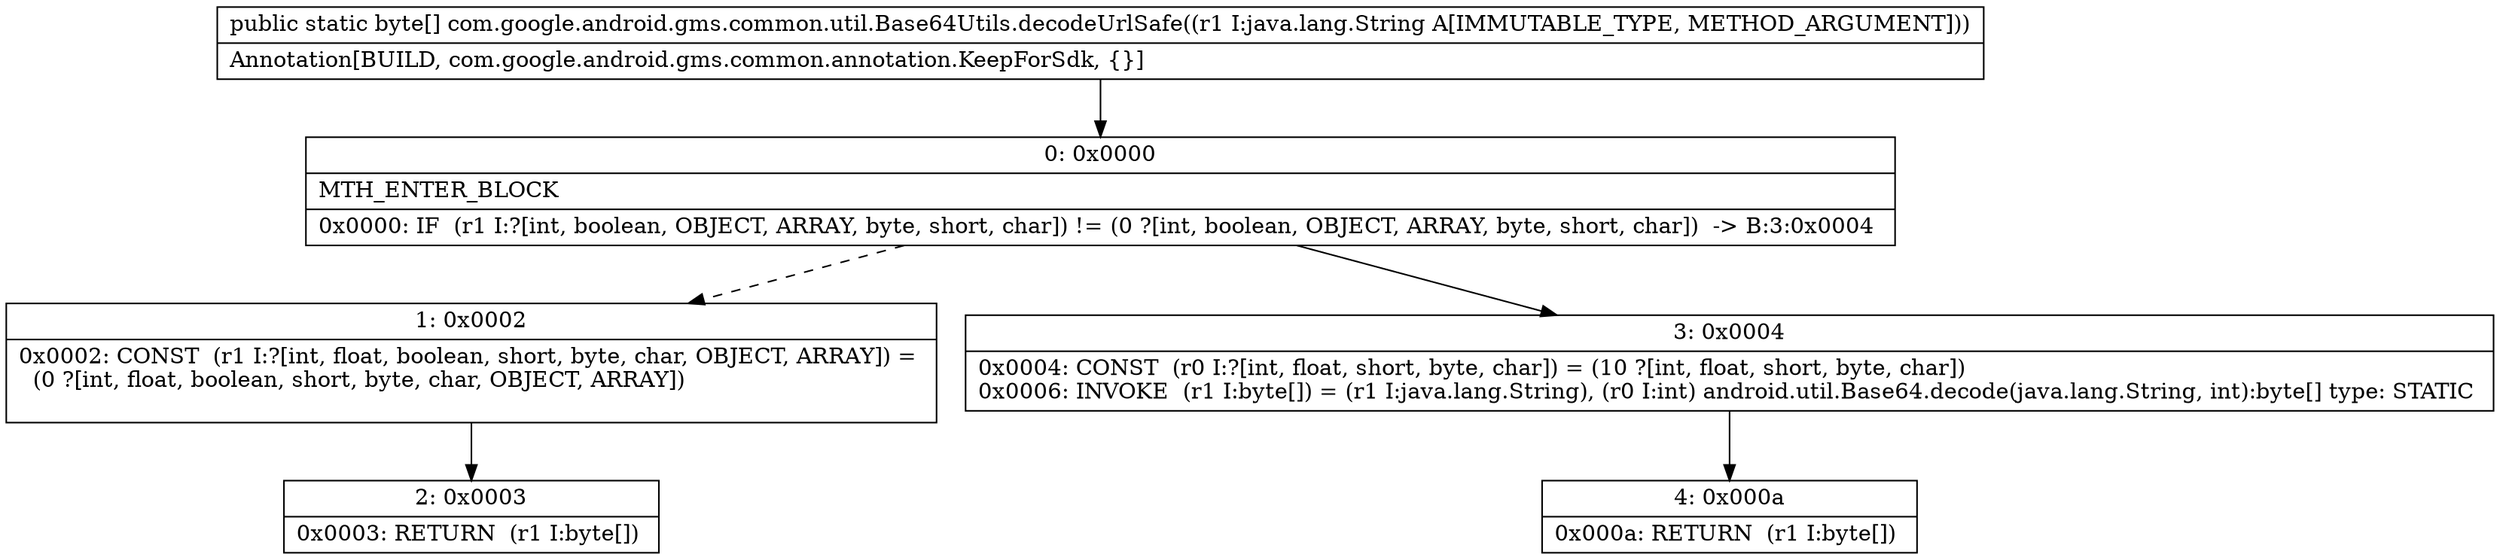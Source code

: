 digraph "CFG forcom.google.android.gms.common.util.Base64Utils.decodeUrlSafe(Ljava\/lang\/String;)[B" {
Node_0 [shape=record,label="{0\:\ 0x0000|MTH_ENTER_BLOCK\l|0x0000: IF  (r1 I:?[int, boolean, OBJECT, ARRAY, byte, short, char]) != (0 ?[int, boolean, OBJECT, ARRAY, byte, short, char])  \-\> B:3:0x0004 \l}"];
Node_1 [shape=record,label="{1\:\ 0x0002|0x0002: CONST  (r1 I:?[int, float, boolean, short, byte, char, OBJECT, ARRAY]) = \l  (0 ?[int, float, boolean, short, byte, char, OBJECT, ARRAY])\l \l}"];
Node_2 [shape=record,label="{2\:\ 0x0003|0x0003: RETURN  (r1 I:byte[]) \l}"];
Node_3 [shape=record,label="{3\:\ 0x0004|0x0004: CONST  (r0 I:?[int, float, short, byte, char]) = (10 ?[int, float, short, byte, char]) \l0x0006: INVOKE  (r1 I:byte[]) = (r1 I:java.lang.String), (r0 I:int) android.util.Base64.decode(java.lang.String, int):byte[] type: STATIC \l}"];
Node_4 [shape=record,label="{4\:\ 0x000a|0x000a: RETURN  (r1 I:byte[]) \l}"];
MethodNode[shape=record,label="{public static byte[] com.google.android.gms.common.util.Base64Utils.decodeUrlSafe((r1 I:java.lang.String A[IMMUTABLE_TYPE, METHOD_ARGUMENT]))  | Annotation[BUILD, com.google.android.gms.common.annotation.KeepForSdk, \{\}]\l}"];
MethodNode -> Node_0;
Node_0 -> Node_1[style=dashed];
Node_0 -> Node_3;
Node_1 -> Node_2;
Node_3 -> Node_4;
}

